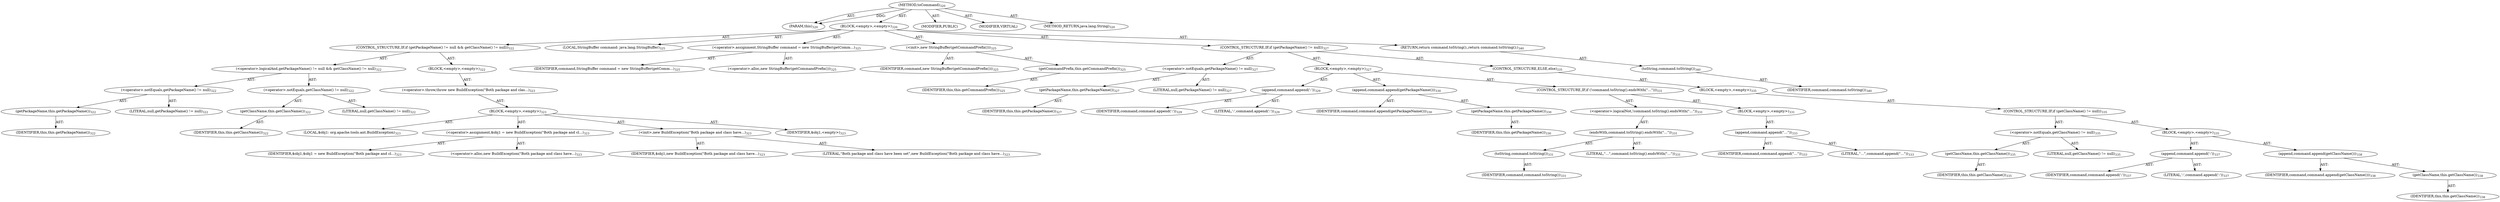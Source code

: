 digraph "toCommand" {  
"111669149712" [label = <(METHOD,toCommand)<SUB>320</SUB>> ]
"115964117002" [label = <(PARAM,this)<SUB>320</SUB>> ]
"25769803805" [label = <(BLOCK,&lt;empty&gt;,&lt;empty&gt;)<SUB>320</SUB>> ]
"47244640268" [label = <(CONTROL_STRUCTURE,IF,if (getPackageName() != null &amp;&amp; getClassName() != null))<SUB>322</SUB>> ]
"30064771182" [label = <(&lt;operator&gt;.logicalAnd,getPackageName() != null &amp;&amp; getClassName() != null)<SUB>322</SUB>> ]
"30064771183" [label = <(&lt;operator&gt;.notEquals,getPackageName() != null)<SUB>322</SUB>> ]
"30064771184" [label = <(getPackageName,this.getPackageName())<SUB>322</SUB>> ]
"68719476757" [label = <(IDENTIFIER,this,this.getPackageName())<SUB>322</SUB>> ]
"90194313231" [label = <(LITERAL,null,getPackageName() != null)<SUB>322</SUB>> ]
"30064771185" [label = <(&lt;operator&gt;.notEquals,getClassName() != null)<SUB>322</SUB>> ]
"30064771186" [label = <(getClassName,this.getClassName())<SUB>322</SUB>> ]
"68719476758" [label = <(IDENTIFIER,this,this.getClassName())<SUB>322</SUB>> ]
"90194313232" [label = <(LITERAL,null,getClassName() != null)<SUB>322</SUB>> ]
"25769803806" [label = <(BLOCK,&lt;empty&gt;,&lt;empty&gt;)<SUB>322</SUB>> ]
"30064771187" [label = <(&lt;operator&gt;.throw,throw new BuildException(&quot;Both package and clas...)<SUB>323</SUB>> ]
"25769803807" [label = <(BLOCK,&lt;empty&gt;,&lt;empty&gt;)<SUB>323</SUB>> ]
"94489280525" [label = <(LOCAL,$obj1: org.apache.tools.ant.BuildException)<SUB>323</SUB>> ]
"30064771188" [label = <(&lt;operator&gt;.assignment,$obj1 = new BuildException(&quot;Both package and cl...)<SUB>323</SUB>> ]
"68719476833" [label = <(IDENTIFIER,$obj1,$obj1 = new BuildException(&quot;Both package and cl...)<SUB>323</SUB>> ]
"30064771189" [label = <(&lt;operator&gt;.alloc,new BuildException(&quot;Both package and class have...)<SUB>323</SUB>> ]
"30064771190" [label = <(&lt;init&gt;,new BuildException(&quot;Both package and class have...)<SUB>323</SUB>> ]
"68719476834" [label = <(IDENTIFIER,$obj1,new BuildException(&quot;Both package and class have...)<SUB>323</SUB>> ]
"90194313233" [label = <(LITERAL,&quot;Both package and class have been set&quot;,new BuildException(&quot;Both package and class have...)<SUB>323</SUB>> ]
"68719476835" [label = <(IDENTIFIER,$obj1,&lt;empty&gt;)<SUB>323</SUB>> ]
"94489280526" [label = <(LOCAL,StringBuffer command: java.lang.StringBuffer)<SUB>325</SUB>> ]
"30064771191" [label = <(&lt;operator&gt;.assignment,StringBuffer command = new StringBuffer(getComm...)<SUB>325</SUB>> ]
"68719476836" [label = <(IDENTIFIER,command,StringBuffer command = new StringBuffer(getComm...)<SUB>325</SUB>> ]
"30064771192" [label = <(&lt;operator&gt;.alloc,new StringBuffer(getCommandPrefix()))<SUB>325</SUB>> ]
"30064771193" [label = <(&lt;init&gt;,new StringBuffer(getCommandPrefix()))<SUB>325</SUB>> ]
"68719476837" [label = <(IDENTIFIER,command,new StringBuffer(getCommandPrefix()))<SUB>325</SUB>> ]
"30064771194" [label = <(getCommandPrefix,this.getCommandPrefix())<SUB>325</SUB>> ]
"68719476759" [label = <(IDENTIFIER,this,this.getCommandPrefix())<SUB>325</SUB>> ]
"47244640269" [label = <(CONTROL_STRUCTURE,IF,if (getPackageName() != null))<SUB>327</SUB>> ]
"30064771195" [label = <(&lt;operator&gt;.notEquals,getPackageName() != null)<SUB>327</SUB>> ]
"30064771196" [label = <(getPackageName,this.getPackageName())<SUB>327</SUB>> ]
"68719476760" [label = <(IDENTIFIER,this,this.getPackageName())<SUB>327</SUB>> ]
"90194313234" [label = <(LITERAL,null,getPackageName() != null)<SUB>327</SUB>> ]
"25769803808" [label = <(BLOCK,&lt;empty&gt;,&lt;empty&gt;)<SUB>327</SUB>> ]
"30064771197" [label = <(append,command.append(':'))<SUB>329</SUB>> ]
"68719476838" [label = <(IDENTIFIER,command,command.append(':'))<SUB>329</SUB>> ]
"90194313235" [label = <(LITERAL,':',command.append(':'))<SUB>329</SUB>> ]
"30064771198" [label = <(append,command.append(getPackageName()))<SUB>330</SUB>> ]
"68719476839" [label = <(IDENTIFIER,command,command.append(getPackageName()))<SUB>330</SUB>> ]
"30064771199" [label = <(getPackageName,this.getPackageName())<SUB>330</SUB>> ]
"68719476761" [label = <(IDENTIFIER,this,this.getPackageName())<SUB>330</SUB>> ]
"47244640270" [label = <(CONTROL_STRUCTURE,IF,if (!command.toString().endsWith(&quot;...&quot;)))<SUB>331</SUB>> ]
"30064771200" [label = <(&lt;operator&gt;.logicalNot,!command.toString().endsWith(&quot;...&quot;))<SUB>331</SUB>> ]
"30064771201" [label = <(endsWith,command.toString().endsWith(&quot;...&quot;))<SUB>331</SUB>> ]
"30064771202" [label = <(toString,command.toString())<SUB>331</SUB>> ]
"68719476840" [label = <(IDENTIFIER,command,command.toString())<SUB>331</SUB>> ]
"90194313236" [label = <(LITERAL,&quot;...&quot;,command.toString().endsWith(&quot;...&quot;))<SUB>331</SUB>> ]
"25769803809" [label = <(BLOCK,&lt;empty&gt;,&lt;empty&gt;)<SUB>331</SUB>> ]
"30064771203" [label = <(append,command.append(&quot;...&quot;))<SUB>333</SUB>> ]
"68719476841" [label = <(IDENTIFIER,command,command.append(&quot;...&quot;))<SUB>333</SUB>> ]
"90194313237" [label = <(LITERAL,&quot;...&quot;,command.append(&quot;...&quot;))<SUB>333</SUB>> ]
"47244640271" [label = <(CONTROL_STRUCTURE,ELSE,else)<SUB>335</SUB>> ]
"25769803810" [label = <(BLOCK,&lt;empty&gt;,&lt;empty&gt;)<SUB>335</SUB>> ]
"47244640272" [label = <(CONTROL_STRUCTURE,IF,if (getClassName() != null))<SUB>335</SUB>> ]
"30064771204" [label = <(&lt;operator&gt;.notEquals,getClassName() != null)<SUB>335</SUB>> ]
"30064771205" [label = <(getClassName,this.getClassName())<SUB>335</SUB>> ]
"68719476762" [label = <(IDENTIFIER,this,this.getClassName())<SUB>335</SUB>> ]
"90194313238" [label = <(LITERAL,null,getClassName() != null)<SUB>335</SUB>> ]
"25769803811" [label = <(BLOCK,&lt;empty&gt;,&lt;empty&gt;)<SUB>335</SUB>> ]
"30064771206" [label = <(append,command.append(':'))<SUB>337</SUB>> ]
"68719476842" [label = <(IDENTIFIER,command,command.append(':'))<SUB>337</SUB>> ]
"90194313239" [label = <(LITERAL,':',command.append(':'))<SUB>337</SUB>> ]
"30064771207" [label = <(append,command.append(getClassName()))<SUB>338</SUB>> ]
"68719476843" [label = <(IDENTIFIER,command,command.append(getClassName()))<SUB>338</SUB>> ]
"30064771208" [label = <(getClassName,this.getClassName())<SUB>338</SUB>> ]
"68719476763" [label = <(IDENTIFIER,this,this.getClassName())<SUB>338</SUB>> ]
"146028888071" [label = <(RETURN,return command.toString();,return command.toString();)<SUB>340</SUB>> ]
"30064771209" [label = <(toString,command.toString())<SUB>340</SUB>> ]
"68719476844" [label = <(IDENTIFIER,command,command.toString())<SUB>340</SUB>> ]
"133143986213" [label = <(MODIFIER,PUBLIC)> ]
"133143986214" [label = <(MODIFIER,VIRTUAL)> ]
"128849018896" [label = <(METHOD_RETURN,java.lang.String)<SUB>320</SUB>> ]
  "111669149712" -> "115964117002"  [ label = "AST: "] 
  "111669149712" -> "25769803805"  [ label = "AST: "] 
  "111669149712" -> "133143986213"  [ label = "AST: "] 
  "111669149712" -> "133143986214"  [ label = "AST: "] 
  "111669149712" -> "128849018896"  [ label = "AST: "] 
  "25769803805" -> "47244640268"  [ label = "AST: "] 
  "25769803805" -> "94489280526"  [ label = "AST: "] 
  "25769803805" -> "30064771191"  [ label = "AST: "] 
  "25769803805" -> "30064771193"  [ label = "AST: "] 
  "25769803805" -> "47244640269"  [ label = "AST: "] 
  "25769803805" -> "146028888071"  [ label = "AST: "] 
  "47244640268" -> "30064771182"  [ label = "AST: "] 
  "47244640268" -> "25769803806"  [ label = "AST: "] 
  "30064771182" -> "30064771183"  [ label = "AST: "] 
  "30064771182" -> "30064771185"  [ label = "AST: "] 
  "30064771183" -> "30064771184"  [ label = "AST: "] 
  "30064771183" -> "90194313231"  [ label = "AST: "] 
  "30064771184" -> "68719476757"  [ label = "AST: "] 
  "30064771185" -> "30064771186"  [ label = "AST: "] 
  "30064771185" -> "90194313232"  [ label = "AST: "] 
  "30064771186" -> "68719476758"  [ label = "AST: "] 
  "25769803806" -> "30064771187"  [ label = "AST: "] 
  "30064771187" -> "25769803807"  [ label = "AST: "] 
  "25769803807" -> "94489280525"  [ label = "AST: "] 
  "25769803807" -> "30064771188"  [ label = "AST: "] 
  "25769803807" -> "30064771190"  [ label = "AST: "] 
  "25769803807" -> "68719476835"  [ label = "AST: "] 
  "30064771188" -> "68719476833"  [ label = "AST: "] 
  "30064771188" -> "30064771189"  [ label = "AST: "] 
  "30064771190" -> "68719476834"  [ label = "AST: "] 
  "30064771190" -> "90194313233"  [ label = "AST: "] 
  "30064771191" -> "68719476836"  [ label = "AST: "] 
  "30064771191" -> "30064771192"  [ label = "AST: "] 
  "30064771193" -> "68719476837"  [ label = "AST: "] 
  "30064771193" -> "30064771194"  [ label = "AST: "] 
  "30064771194" -> "68719476759"  [ label = "AST: "] 
  "47244640269" -> "30064771195"  [ label = "AST: "] 
  "47244640269" -> "25769803808"  [ label = "AST: "] 
  "47244640269" -> "47244640271"  [ label = "AST: "] 
  "30064771195" -> "30064771196"  [ label = "AST: "] 
  "30064771195" -> "90194313234"  [ label = "AST: "] 
  "30064771196" -> "68719476760"  [ label = "AST: "] 
  "25769803808" -> "30064771197"  [ label = "AST: "] 
  "25769803808" -> "30064771198"  [ label = "AST: "] 
  "25769803808" -> "47244640270"  [ label = "AST: "] 
  "30064771197" -> "68719476838"  [ label = "AST: "] 
  "30064771197" -> "90194313235"  [ label = "AST: "] 
  "30064771198" -> "68719476839"  [ label = "AST: "] 
  "30064771198" -> "30064771199"  [ label = "AST: "] 
  "30064771199" -> "68719476761"  [ label = "AST: "] 
  "47244640270" -> "30064771200"  [ label = "AST: "] 
  "47244640270" -> "25769803809"  [ label = "AST: "] 
  "30064771200" -> "30064771201"  [ label = "AST: "] 
  "30064771201" -> "30064771202"  [ label = "AST: "] 
  "30064771201" -> "90194313236"  [ label = "AST: "] 
  "30064771202" -> "68719476840"  [ label = "AST: "] 
  "25769803809" -> "30064771203"  [ label = "AST: "] 
  "30064771203" -> "68719476841"  [ label = "AST: "] 
  "30064771203" -> "90194313237"  [ label = "AST: "] 
  "47244640271" -> "25769803810"  [ label = "AST: "] 
  "25769803810" -> "47244640272"  [ label = "AST: "] 
  "47244640272" -> "30064771204"  [ label = "AST: "] 
  "47244640272" -> "25769803811"  [ label = "AST: "] 
  "30064771204" -> "30064771205"  [ label = "AST: "] 
  "30064771204" -> "90194313238"  [ label = "AST: "] 
  "30064771205" -> "68719476762"  [ label = "AST: "] 
  "25769803811" -> "30064771206"  [ label = "AST: "] 
  "25769803811" -> "30064771207"  [ label = "AST: "] 
  "30064771206" -> "68719476842"  [ label = "AST: "] 
  "30064771206" -> "90194313239"  [ label = "AST: "] 
  "30064771207" -> "68719476843"  [ label = "AST: "] 
  "30064771207" -> "30064771208"  [ label = "AST: "] 
  "30064771208" -> "68719476763"  [ label = "AST: "] 
  "146028888071" -> "30064771209"  [ label = "AST: "] 
  "30064771209" -> "68719476844"  [ label = "AST: "] 
  "111669149712" -> "115964117002"  [ label = "DDG: "] 
}
